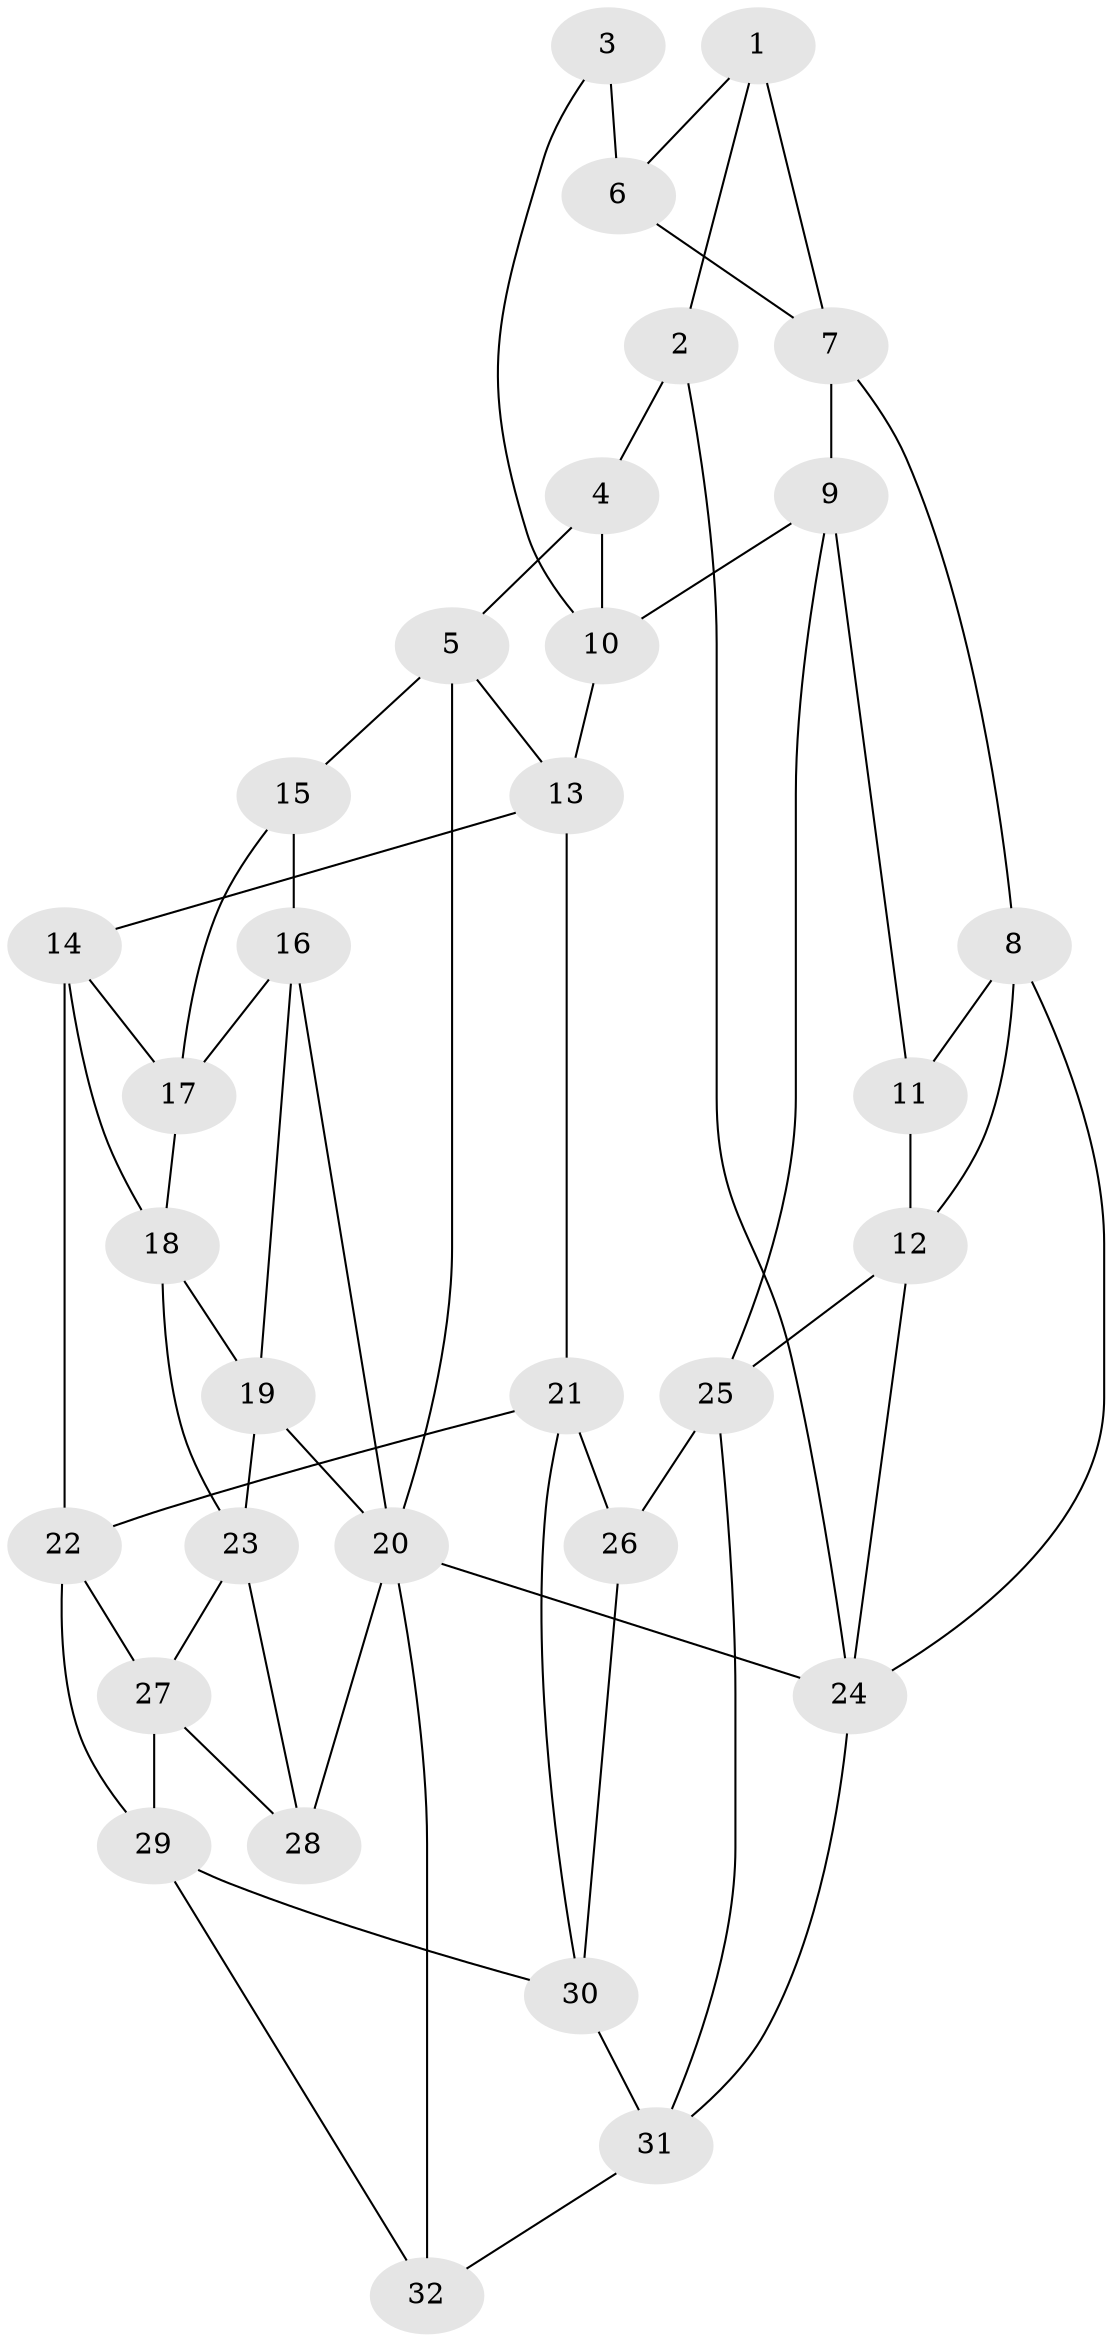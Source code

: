 // original degree distribution, {3: 0.03125, 4: 0.28125, 6: 0.25, 5: 0.4375}
// Generated by graph-tools (version 1.1) at 2025/51/03/09/25 03:51:03]
// undirected, 32 vertices, 60 edges
graph export_dot {
graph [start="1"]
  node [color=gray90,style=filled];
  1;
  2;
  3;
  4;
  5;
  6;
  7;
  8;
  9;
  10;
  11;
  12;
  13;
  14;
  15;
  16;
  17;
  18;
  19;
  20;
  21;
  22;
  23;
  24;
  25;
  26;
  27;
  28;
  29;
  30;
  31;
  32;
  1 -- 2 [weight=1.0];
  1 -- 6 [weight=1.0];
  1 -- 7 [weight=1.0];
  2 -- 4 [weight=1.0];
  2 -- 24 [weight=1.0];
  3 -- 6 [weight=2.0];
  3 -- 10 [weight=1.0];
  4 -- 5 [weight=1.0];
  4 -- 10 [weight=1.0];
  5 -- 13 [weight=1.0];
  5 -- 15 [weight=1.0];
  5 -- 20 [weight=1.0];
  6 -- 7 [weight=1.0];
  7 -- 8 [weight=1.0];
  7 -- 9 [weight=1.0];
  8 -- 11 [weight=1.0];
  8 -- 12 [weight=1.0];
  8 -- 24 [weight=1.0];
  9 -- 10 [weight=1.0];
  9 -- 11 [weight=1.0];
  9 -- 25 [weight=1.0];
  10 -- 13 [weight=1.0];
  11 -- 12 [weight=1.0];
  12 -- 24 [weight=1.0];
  12 -- 25 [weight=1.0];
  13 -- 14 [weight=1.0];
  13 -- 21 [weight=1.0];
  14 -- 17 [weight=1.0];
  14 -- 18 [weight=1.0];
  14 -- 22 [weight=1.0];
  15 -- 16 [weight=1.0];
  15 -- 17 [weight=1.0];
  16 -- 17 [weight=1.0];
  16 -- 19 [weight=1.0];
  16 -- 20 [weight=1.0];
  17 -- 18 [weight=1.0];
  18 -- 19 [weight=1.0];
  18 -- 23 [weight=1.0];
  19 -- 20 [weight=1.0];
  19 -- 23 [weight=1.0];
  20 -- 24 [weight=2.0];
  20 -- 28 [weight=1.0];
  20 -- 32 [weight=1.0];
  21 -- 22 [weight=1.0];
  21 -- 26 [weight=1.0];
  21 -- 30 [weight=1.0];
  22 -- 27 [weight=1.0];
  22 -- 29 [weight=1.0];
  23 -- 27 [weight=1.0];
  23 -- 28 [weight=1.0];
  24 -- 31 [weight=1.0];
  25 -- 26 [weight=1.0];
  25 -- 31 [weight=1.0];
  26 -- 30 [weight=1.0];
  27 -- 28 [weight=1.0];
  27 -- 29 [weight=1.0];
  29 -- 30 [weight=1.0];
  29 -- 32 [weight=1.0];
  30 -- 31 [weight=1.0];
  31 -- 32 [weight=1.0];
}

